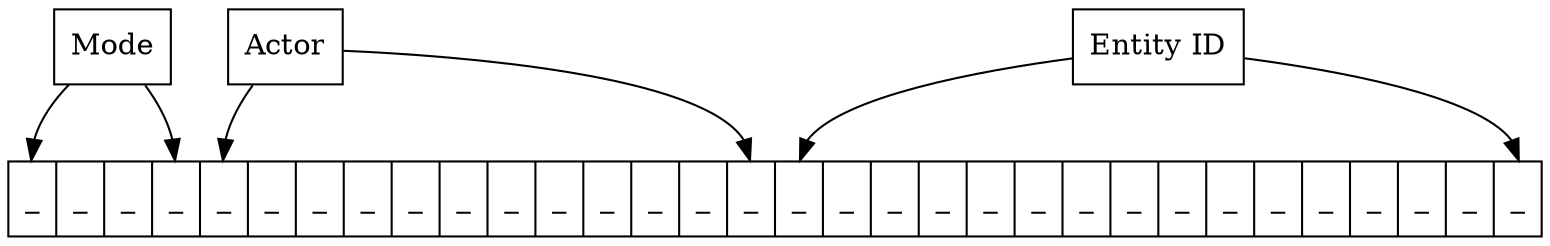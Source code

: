 digraph entity_id_breakdown {

	node[shape=record];
	integer [label="<0>_|<1>_|<2>_|<3>_|<4>_|<5>_|<6>_|<7>_|<8>_|<9>_|<10>_|<11>_|<12>_|<13>_|<14>_|<15>_|<16>_|<17>_|<18>_|<19>_|<20>_|<21>_|<22>_|<23>_|<24>_|<25>_|<26>_|<27>_|<28>_|<29>_|<30>_|<31>_"];


	mode [label="Mode"];
	mode -> integer:0;
	mode -> integer:3;

	user [label="Actor"];
	user -> integer:4;
	user -> integer:15;

	id [label="Entity ID"];
	id -> integer:16;
	id -> integer:31;

}